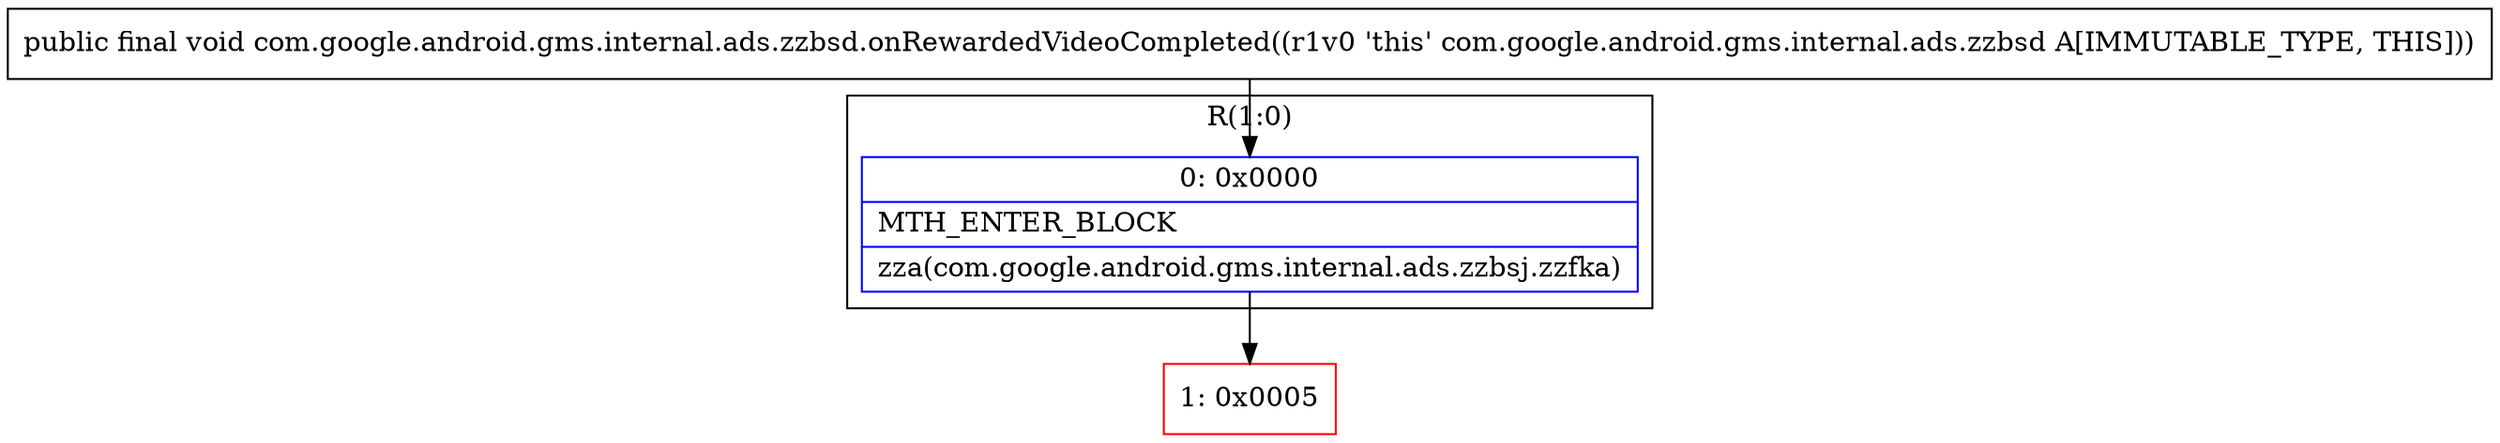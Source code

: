 digraph "CFG forcom.google.android.gms.internal.ads.zzbsd.onRewardedVideoCompleted()V" {
subgraph cluster_Region_1900917273 {
label = "R(1:0)";
node [shape=record,color=blue];
Node_0 [shape=record,label="{0\:\ 0x0000|MTH_ENTER_BLOCK\l|zza(com.google.android.gms.internal.ads.zzbsj.zzfka)\l}"];
}
Node_1 [shape=record,color=red,label="{1\:\ 0x0005}"];
MethodNode[shape=record,label="{public final void com.google.android.gms.internal.ads.zzbsd.onRewardedVideoCompleted((r1v0 'this' com.google.android.gms.internal.ads.zzbsd A[IMMUTABLE_TYPE, THIS])) }"];
MethodNode -> Node_0;
Node_0 -> Node_1;
}

